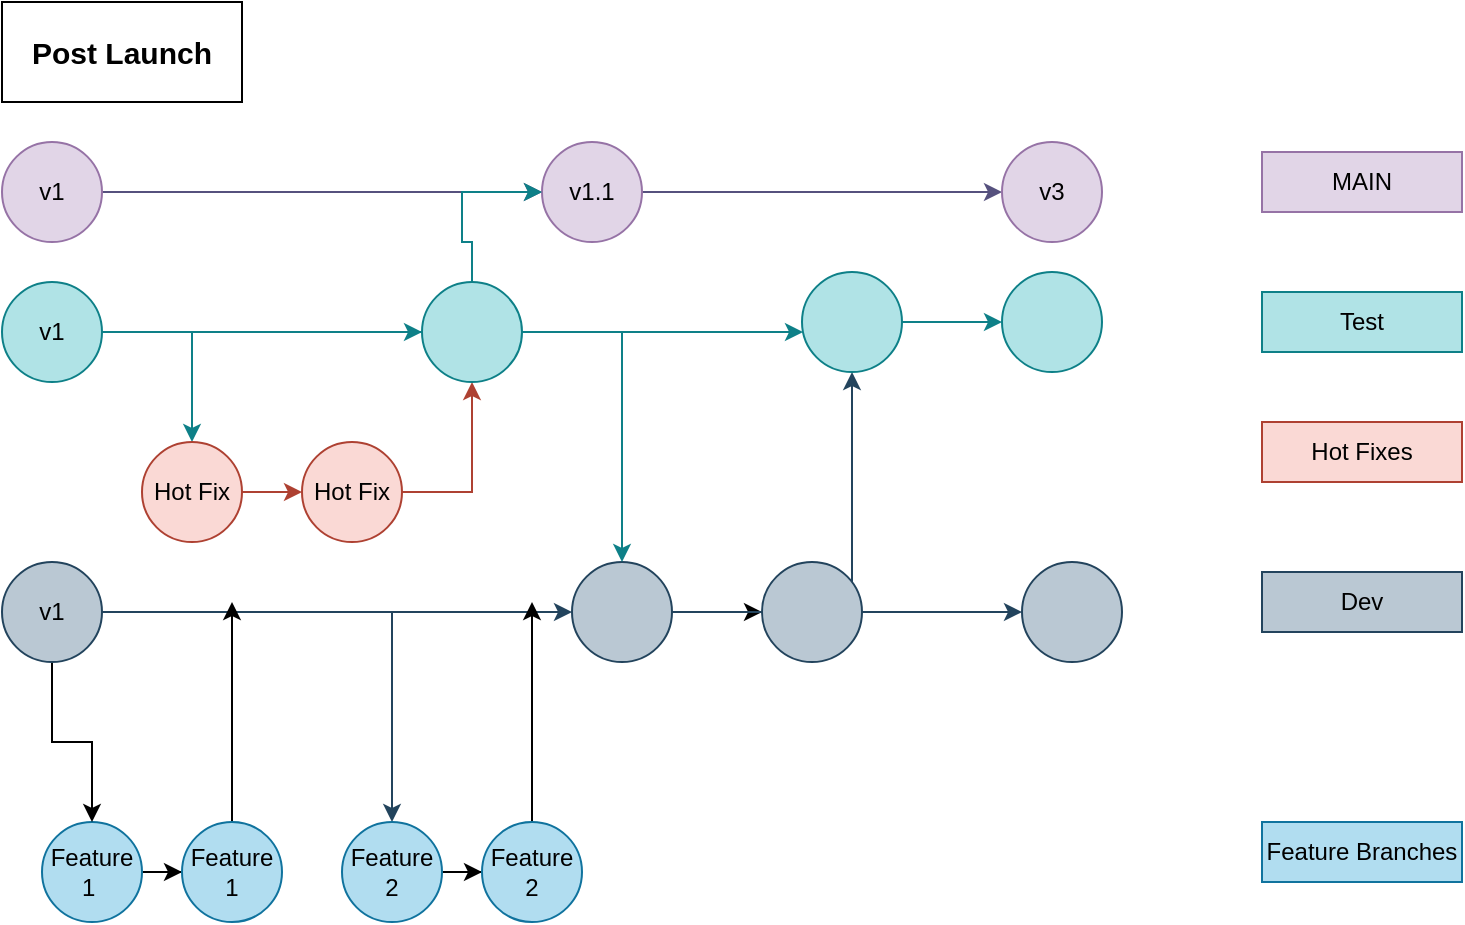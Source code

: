<mxfile version="21.2.7" type="github">
  <diagram name="Page-1" id="XvSk5NspSQfEbdZq_5AE">
    <mxGraphModel dx="1026" dy="526" grid="1" gridSize="10" guides="1" tooltips="1" connect="1" arrows="1" fold="1" page="1" pageScale="1" pageWidth="850" pageHeight="1100" math="0" shadow="0">
      <root>
        <mxCell id="0" />
        <mxCell id="1" parent="0" />
        <mxCell id="de7jlUQBzGnA1LHv2Ew5-5" value="" style="edgeStyle=orthogonalEdgeStyle;rounded=1;orthogonalLoop=1;jettySize=auto;html=1;fontFamily=Helvetica;fontSize=12;fontColor=default;fillColor=#d0cee2;strokeColor=#56517e;" parent="1" source="de7jlUQBzGnA1LHv2Ew5-1" target="de7jlUQBzGnA1LHv2Ew5-4" edge="1">
          <mxGeometry relative="1" as="geometry" />
        </mxCell>
        <mxCell id="de7jlUQBzGnA1LHv2Ew5-1" value="v1" style="ellipse;whiteSpace=wrap;html=1;fillColor=#e1d5e7;strokeColor=#9673a6;" parent="1" vertex="1">
          <mxGeometry x="90" y="80" width="50" height="50" as="geometry" />
        </mxCell>
        <mxCell id="de7jlUQBzGnA1LHv2Ew5-7" value="" style="edgeStyle=orthogonalEdgeStyle;rounded=1;orthogonalLoop=1;jettySize=auto;html=1;fontFamily=Helvetica;fontSize=12;fontColor=default;fillColor=#d0cee2;strokeColor=#56517e;" parent="1" source="de7jlUQBzGnA1LHv2Ew5-4" target="de7jlUQBzGnA1LHv2Ew5-6" edge="1">
          <mxGeometry relative="1" as="geometry" />
        </mxCell>
        <mxCell id="de7jlUQBzGnA1LHv2Ew5-4" value="v1.1" style="ellipse;whiteSpace=wrap;html=1;fillColor=#e1d5e7;strokeColor=#9673a6;" parent="1" vertex="1">
          <mxGeometry x="360" y="80" width="50" height="50" as="geometry" />
        </mxCell>
        <mxCell id="de7jlUQBzGnA1LHv2Ew5-6" value="v3" style="ellipse;whiteSpace=wrap;html=1;fillColor=#e1d5e7;strokeColor=#9673a6;" parent="1" vertex="1">
          <mxGeometry x="590" y="80" width="50" height="50" as="geometry" />
        </mxCell>
        <mxCell id="de7jlUQBzGnA1LHv2Ew5-10" value="MAIN" style="rounded=0;whiteSpace=wrap;html=1;strokeColor=#9673a6;fontFamily=Helvetica;fontSize=12;fontColor=default;fillColor=#e1d5e7;" parent="1" vertex="1">
          <mxGeometry x="720" y="85" width="100" height="30" as="geometry" />
        </mxCell>
        <mxCell id="de7jlUQBzGnA1LHv2Ew5-29" value="" style="edgeStyle=orthogonalEdgeStyle;rounded=0;orthogonalLoop=1;jettySize=auto;html=1;fontFamily=Helvetica;fontSize=12;fontColor=default;" parent="1" source="de7jlUQBzGnA1LHv2Ew5-11" target="de7jlUQBzGnA1LHv2Ew5-28" edge="1">
          <mxGeometry relative="1" as="geometry" />
        </mxCell>
        <mxCell id="de7jlUQBzGnA1LHv2Ew5-11" value="Feature 1&amp;nbsp;" style="ellipse;whiteSpace=wrap;html=1;fillColor=#b1ddf0;strokeColor=#10739e;" parent="1" vertex="1">
          <mxGeometry x="110" y="420" width="50" height="50" as="geometry" />
        </mxCell>
        <mxCell id="de7jlUQBzGnA1LHv2Ew5-27" value="" style="edgeStyle=orthogonalEdgeStyle;rounded=0;orthogonalLoop=1;jettySize=auto;html=1;fontFamily=Helvetica;fontSize=12;fontColor=default;" parent="1" source="de7jlUQBzGnA1LHv2Ew5-14" target="de7jlUQBzGnA1LHv2Ew5-11" edge="1">
          <mxGeometry relative="1" as="geometry" />
        </mxCell>
        <mxCell id="de7jlUQBzGnA1LHv2Ew5-46" style="edgeStyle=orthogonalEdgeStyle;rounded=0;orthogonalLoop=1;jettySize=auto;html=1;entryX=0;entryY=0.5;entryDx=0;entryDy=0;fontFamily=Helvetica;fontSize=12;fontColor=default;fillColor=#bac8d3;strokeColor=#23445d;" parent="1" source="de7jlUQBzGnA1LHv2Ew5-14" target="de7jlUQBzGnA1LHv2Ew5-17" edge="1">
          <mxGeometry relative="1" as="geometry" />
        </mxCell>
        <mxCell id="de7jlUQBzGnA1LHv2Ew5-48" style="edgeStyle=orthogonalEdgeStyle;rounded=0;orthogonalLoop=1;jettySize=auto;html=1;entryX=0.5;entryY=0;entryDx=0;entryDy=0;fontFamily=Helvetica;fontSize=12;fontColor=default;fillColor=#bac8d3;strokeColor=#23445d;" parent="1" source="de7jlUQBzGnA1LHv2Ew5-14" target="de7jlUQBzGnA1LHv2Ew5-31" edge="1">
          <mxGeometry relative="1" as="geometry" />
        </mxCell>
        <mxCell id="de7jlUQBzGnA1LHv2Ew5-14" value="v1" style="ellipse;whiteSpace=wrap;html=1;fillColor=#bac8d3;strokeColor=#23445d;" parent="1" vertex="1">
          <mxGeometry x="90" y="290" width="50" height="50" as="geometry" />
        </mxCell>
        <mxCell id="de7jlUQBzGnA1LHv2Ew5-24" value="" style="edgeStyle=orthogonalEdgeStyle;rounded=0;orthogonalLoop=1;jettySize=auto;html=1;fontFamily=Helvetica;fontSize=12;fontColor=default;" parent="1" source="de7jlUQBzGnA1LHv2Ew5-17" target="de7jlUQBzGnA1LHv2Ew5-23" edge="1">
          <mxGeometry relative="1" as="geometry" />
        </mxCell>
        <mxCell id="de7jlUQBzGnA1LHv2Ew5-51" style="edgeStyle=orthogonalEdgeStyle;rounded=0;orthogonalLoop=1;jettySize=auto;html=1;entryX=0.5;entryY=1;entryDx=0;entryDy=0;fontFamily=Helvetica;fontSize=12;fontColor=default;fillColor=#bac8d3;strokeColor=#23445d;" parent="1" source="de7jlUQBzGnA1LHv2Ew5-17" target="de7jlUQBzGnA1LHv2Ew5-40" edge="1">
          <mxGeometry relative="1" as="geometry" />
        </mxCell>
        <mxCell id="de7jlUQBzGnA1LHv2Ew5-17" value="" style="ellipse;whiteSpace=wrap;html=1;fillColor=#bac8d3;strokeColor=#23445d;" parent="1" vertex="1">
          <mxGeometry x="375" y="290" width="50" height="50" as="geometry" />
        </mxCell>
        <mxCell id="de7jlUQBzGnA1LHv2Ew5-18" value="Dev" style="rounded=0;whiteSpace=wrap;html=1;strokeColor=#23445d;fontFamily=Helvetica;fontSize=12;fillColor=#bac8d3;" parent="1" vertex="1">
          <mxGeometry x="720" y="295" width="100" height="30" as="geometry" />
        </mxCell>
        <mxCell id="de7jlUQBzGnA1LHv2Ew5-26" value="" style="edgeStyle=orthogonalEdgeStyle;rounded=0;orthogonalLoop=1;jettySize=auto;html=1;fontFamily=Helvetica;fontSize=12;fontColor=default;fillColor=#bac8d3;strokeColor=#23445d;" parent="1" source="de7jlUQBzGnA1LHv2Ew5-23" target="de7jlUQBzGnA1LHv2Ew5-25" edge="1">
          <mxGeometry relative="1" as="geometry" />
        </mxCell>
        <mxCell id="de7jlUQBzGnA1LHv2Ew5-23" value="" style="ellipse;whiteSpace=wrap;html=1;fillColor=#bac8d3;strokeColor=#23445d;" parent="1" vertex="1">
          <mxGeometry x="470" y="290" width="50" height="50" as="geometry" />
        </mxCell>
        <mxCell id="de7jlUQBzGnA1LHv2Ew5-25" value="" style="ellipse;whiteSpace=wrap;html=1;fillColor=#bac8d3;strokeColor=#23445d;" parent="1" vertex="1">
          <mxGeometry x="600" y="290" width="50" height="50" as="geometry" />
        </mxCell>
        <mxCell id="de7jlUQBzGnA1LHv2Ew5-47" style="edgeStyle=orthogonalEdgeStyle;rounded=0;orthogonalLoop=1;jettySize=auto;html=1;fontFamily=Helvetica;fontSize=12;fontColor=default;" parent="1" source="de7jlUQBzGnA1LHv2Ew5-28" edge="1">
          <mxGeometry relative="1" as="geometry">
            <mxPoint x="205" y="310" as="targetPoint" />
          </mxGeometry>
        </mxCell>
        <mxCell id="de7jlUQBzGnA1LHv2Ew5-28" value="Feature 1" style="ellipse;whiteSpace=wrap;html=1;fillColor=#b1ddf0;strokeColor=#10739e;" parent="1" vertex="1">
          <mxGeometry x="180" y="420" width="50" height="50" as="geometry" />
        </mxCell>
        <mxCell id="de7jlUQBzGnA1LHv2Ew5-34" value="" style="edgeStyle=orthogonalEdgeStyle;rounded=0;orthogonalLoop=1;jettySize=auto;html=1;fontFamily=Helvetica;fontSize=12;fontColor=default;" parent="1" source="de7jlUQBzGnA1LHv2Ew5-31" target="de7jlUQBzGnA1LHv2Ew5-33" edge="1">
          <mxGeometry relative="1" as="geometry" />
        </mxCell>
        <mxCell id="de7jlUQBzGnA1LHv2Ew5-31" value="Feature 2" style="ellipse;whiteSpace=wrap;html=1;fillColor=#b1ddf0;strokeColor=#10739e;" parent="1" vertex="1">
          <mxGeometry x="260" y="420" width="50" height="50" as="geometry" />
        </mxCell>
        <mxCell id="de7jlUQBzGnA1LHv2Ew5-49" style="edgeStyle=orthogonalEdgeStyle;rounded=0;orthogonalLoop=1;jettySize=auto;html=1;fontFamily=Helvetica;fontSize=12;fontColor=default;" parent="1" source="de7jlUQBzGnA1LHv2Ew5-33" edge="1">
          <mxGeometry relative="1" as="geometry">
            <mxPoint x="355" y="310" as="targetPoint" />
          </mxGeometry>
        </mxCell>
        <mxCell id="de7jlUQBzGnA1LHv2Ew5-33" value="Feature 2" style="ellipse;whiteSpace=wrap;html=1;fillColor=#b1ddf0;strokeColor=#10739e;" parent="1" vertex="1">
          <mxGeometry x="330" y="420" width="50" height="50" as="geometry" />
        </mxCell>
        <mxCell id="de7jlUQBzGnA1LHv2Ew5-37" value="Feature Branches" style="rounded=0;whiteSpace=wrap;html=1;strokeColor=#10739e;fontFamily=Helvetica;fontSize=12;fillColor=#b1ddf0;" parent="1" vertex="1">
          <mxGeometry x="720" y="420" width="100" height="30" as="geometry" />
        </mxCell>
        <mxCell id="de7jlUQBzGnA1LHv2Ew5-38" value="&lt;b&gt;&lt;font style=&quot;font-size: 15px;&quot;&gt;Post Launch&lt;/font&gt;&lt;/b&gt;" style="rounded=0;whiteSpace=wrap;html=1;fontFamily=Helvetica;fontSize=12;" parent="1" vertex="1">
          <mxGeometry x="90" y="10" width="120" height="50" as="geometry" />
        </mxCell>
        <mxCell id="de7jlUQBzGnA1LHv2Ew5-43" style="edgeStyle=orthogonalEdgeStyle;rounded=0;orthogonalLoop=1;jettySize=auto;html=1;fontFamily=Helvetica;fontSize=12;fontColor=default;fillColor=#b0e3e6;strokeColor=#0e8088;" parent="1" source="de7jlUQBzGnA1LHv2Ew5-39" target="de7jlUQBzGnA1LHv2Ew5-40" edge="1">
          <mxGeometry relative="1" as="geometry">
            <Array as="points">
              <mxPoint x="440" y="175" />
              <mxPoint x="440" y="175" />
            </Array>
          </mxGeometry>
        </mxCell>
        <mxCell id="de7jlUQBzGnA1LHv2Ew5-54" style="edgeStyle=orthogonalEdgeStyle;rounded=0;orthogonalLoop=1;jettySize=auto;html=1;entryX=0.5;entryY=0;entryDx=0;entryDy=0;fontFamily=Helvetica;fontSize=12;fontColor=default;fillColor=#b0e3e6;strokeColor=#0e8088;" parent="1" source="de7jlUQBzGnA1LHv2Ew5-39" target="de7jlUQBzGnA1LHv2Ew5-53" edge="1">
          <mxGeometry relative="1" as="geometry" />
        </mxCell>
        <mxCell id="de7jlUQBzGnA1LHv2Ew5-60" value="" style="edgeStyle=orthogonalEdgeStyle;rounded=0;orthogonalLoop=1;jettySize=auto;html=1;fontFamily=Helvetica;fontSize=12;fontColor=default;fillColor=#b0e3e6;strokeColor=#0e8088;" parent="1" source="de7jlUQBzGnA1LHv2Ew5-39" target="de7jlUQBzGnA1LHv2Ew5-59" edge="1">
          <mxGeometry relative="1" as="geometry" />
        </mxCell>
        <mxCell id="de7jlUQBzGnA1LHv2Ew5-39" value="v1" style="ellipse;whiteSpace=wrap;html=1;fillColor=#b0e3e6;strokeColor=#0e8088;" parent="1" vertex="1">
          <mxGeometry x="90" y="150" width="50" height="50" as="geometry" />
        </mxCell>
        <mxCell id="de7jlUQBzGnA1LHv2Ew5-44" style="edgeStyle=orthogonalEdgeStyle;rounded=0;orthogonalLoop=1;jettySize=auto;html=1;exitX=1;exitY=0.5;exitDx=0;exitDy=0;fontFamily=Helvetica;fontSize=12;fontColor=default;fillColor=#b0e3e6;strokeColor=#0e8088;" parent="1" source="de7jlUQBzGnA1LHv2Ew5-40" target="de7jlUQBzGnA1LHv2Ew5-41" edge="1">
          <mxGeometry relative="1" as="geometry" />
        </mxCell>
        <mxCell id="de7jlUQBzGnA1LHv2Ew5-40" value="" style="ellipse;whiteSpace=wrap;html=1;fillColor=#b0e3e6;strokeColor=#0e8088;" parent="1" vertex="1">
          <mxGeometry x="490" y="145" width="50" height="50" as="geometry" />
        </mxCell>
        <mxCell id="de7jlUQBzGnA1LHv2Ew5-41" value="" style="ellipse;whiteSpace=wrap;html=1;fillColor=#b0e3e6;strokeColor=#0e8088;" parent="1" vertex="1">
          <mxGeometry x="590" y="145" width="50" height="50" as="geometry" />
        </mxCell>
        <mxCell id="de7jlUQBzGnA1LHv2Ew5-42" value="Test" style="rounded=0;whiteSpace=wrap;html=1;strokeColor=#0e8088;fontFamily=Helvetica;fontSize=12;fillColor=#b0e3e6;" parent="1" vertex="1">
          <mxGeometry x="720" y="155" width="100" height="30" as="geometry" />
        </mxCell>
        <mxCell id="de7jlUQBzGnA1LHv2Ew5-52" value="Hot Fixes" style="rounded=0;whiteSpace=wrap;html=1;strokeColor=#ae4132;fontFamily=Helvetica;fontSize=12;fillColor=#fad9d5;" parent="1" vertex="1">
          <mxGeometry x="720" y="220" width="100" height="30" as="geometry" />
        </mxCell>
        <mxCell id="de7jlUQBzGnA1LHv2Ew5-57" value="" style="edgeStyle=orthogonalEdgeStyle;rounded=0;orthogonalLoop=1;jettySize=auto;html=1;fontFamily=Helvetica;fontSize=12;fontColor=default;fillColor=#fad9d5;strokeColor=#ae4132;" parent="1" source="de7jlUQBzGnA1LHv2Ew5-53" target="de7jlUQBzGnA1LHv2Ew5-56" edge="1">
          <mxGeometry relative="1" as="geometry" />
        </mxCell>
        <mxCell id="de7jlUQBzGnA1LHv2Ew5-53" value="Hot Fix" style="ellipse;whiteSpace=wrap;html=1;fillColor=#fad9d5;strokeColor=#ae4132;" parent="1" vertex="1">
          <mxGeometry x="160" y="230" width="50" height="50" as="geometry" />
        </mxCell>
        <mxCell id="de7jlUQBzGnA1LHv2Ew5-66" style="edgeStyle=orthogonalEdgeStyle;rounded=0;orthogonalLoop=1;jettySize=auto;html=1;fontFamily=Helvetica;fontSize=12;fontColor=default;fillColor=#fad9d5;strokeColor=#ae4132;" parent="1" source="de7jlUQBzGnA1LHv2Ew5-56" target="de7jlUQBzGnA1LHv2Ew5-59" edge="1">
          <mxGeometry relative="1" as="geometry" />
        </mxCell>
        <mxCell id="de7jlUQBzGnA1LHv2Ew5-56" value="Hot Fix" style="ellipse;whiteSpace=wrap;html=1;fillColor=#fad9d5;strokeColor=#ae4132;" parent="1" vertex="1">
          <mxGeometry x="240" y="230" width="50" height="50" as="geometry" />
        </mxCell>
        <mxCell id="de7jlUQBzGnA1LHv2Ew5-63" style="edgeStyle=orthogonalEdgeStyle;rounded=0;orthogonalLoop=1;jettySize=auto;html=1;fontFamily=Helvetica;fontSize=12;fontColor=default;fillColor=#b0e3e6;strokeColor=#0e8088;" parent="1" source="de7jlUQBzGnA1LHv2Ew5-59" target="de7jlUQBzGnA1LHv2Ew5-4" edge="1">
          <mxGeometry relative="1" as="geometry">
            <mxPoint x="325" y="110" as="targetPoint" />
            <Array as="points">
              <mxPoint x="325" y="130" />
              <mxPoint x="320" y="130" />
              <mxPoint x="320" y="105" />
            </Array>
          </mxGeometry>
        </mxCell>
        <mxCell id="de7jlUQBzGnA1LHv2Ew5-65" style="edgeStyle=orthogonalEdgeStyle;rounded=0;orthogonalLoop=1;jettySize=auto;html=1;fontFamily=Helvetica;fontSize=12;fontColor=default;fillColor=#b0e3e6;strokeColor=#0e8088;" parent="1" source="de7jlUQBzGnA1LHv2Ew5-59" target="de7jlUQBzGnA1LHv2Ew5-17" edge="1">
          <mxGeometry relative="1" as="geometry" />
        </mxCell>
        <mxCell id="de7jlUQBzGnA1LHv2Ew5-59" value="" style="ellipse;whiteSpace=wrap;html=1;fillColor=#b0e3e6;strokeColor=#0e8088;" parent="1" vertex="1">
          <mxGeometry x="300" y="150" width="50" height="50" as="geometry" />
        </mxCell>
      </root>
    </mxGraphModel>
  </diagram>
</mxfile>

